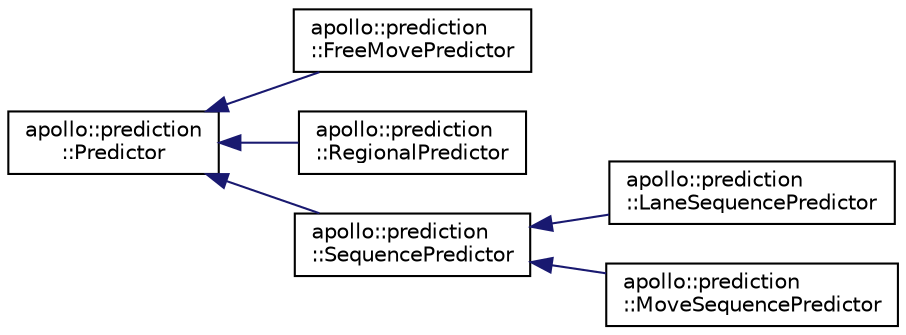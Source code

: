 digraph "Graphical Class Hierarchy"
{
  edge [fontname="Helvetica",fontsize="10",labelfontname="Helvetica",labelfontsize="10"];
  node [fontname="Helvetica",fontsize="10",shape=record];
  rankdir="LR";
  Node1 [label="apollo::prediction\l::Predictor",height=0.2,width=0.4,color="black", fillcolor="white", style="filled",URL="$classapollo_1_1prediction_1_1Predictor.html"];
  Node1 -> Node2 [dir="back",color="midnightblue",fontsize="10",style="solid",fontname="Helvetica"];
  Node2 [label="apollo::prediction\l::FreeMovePredictor",height=0.2,width=0.4,color="black", fillcolor="white", style="filled",URL="$classapollo_1_1prediction_1_1FreeMovePredictor.html"];
  Node1 -> Node3 [dir="back",color="midnightblue",fontsize="10",style="solid",fontname="Helvetica"];
  Node3 [label="apollo::prediction\l::RegionalPredictor",height=0.2,width=0.4,color="black", fillcolor="white", style="filled",URL="$classapollo_1_1prediction_1_1RegionalPredictor.html"];
  Node1 -> Node4 [dir="back",color="midnightblue",fontsize="10",style="solid",fontname="Helvetica"];
  Node4 [label="apollo::prediction\l::SequencePredictor",height=0.2,width=0.4,color="black", fillcolor="white", style="filled",URL="$classapollo_1_1prediction_1_1SequencePredictor.html"];
  Node4 -> Node5 [dir="back",color="midnightblue",fontsize="10",style="solid",fontname="Helvetica"];
  Node5 [label="apollo::prediction\l::LaneSequencePredictor",height=0.2,width=0.4,color="black", fillcolor="white", style="filled",URL="$classapollo_1_1prediction_1_1LaneSequencePredictor.html"];
  Node4 -> Node6 [dir="back",color="midnightblue",fontsize="10",style="solid",fontname="Helvetica"];
  Node6 [label="apollo::prediction\l::MoveSequencePredictor",height=0.2,width=0.4,color="black", fillcolor="white", style="filled",URL="$classapollo_1_1prediction_1_1MoveSequencePredictor.html"];
}
